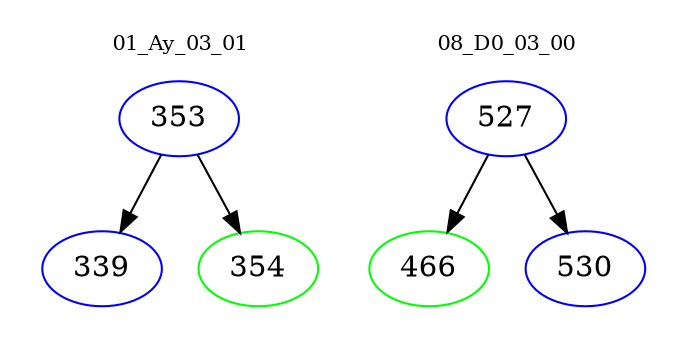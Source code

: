 digraph{
subgraph cluster_0 {
color = white
label = "01_Ay_03_01";
fontsize=10;
T0_353 [label="353", color="blue"]
T0_353 -> T0_339 [color="black"]
T0_339 [label="339", color="blue"]
T0_353 -> T0_354 [color="black"]
T0_354 [label="354", color="green"]
}
subgraph cluster_1 {
color = white
label = "08_D0_03_00";
fontsize=10;
T1_527 [label="527", color="blue"]
T1_527 -> T1_466 [color="black"]
T1_466 [label="466", color="green"]
T1_527 -> T1_530 [color="black"]
T1_530 [label="530", color="blue"]
}
}
